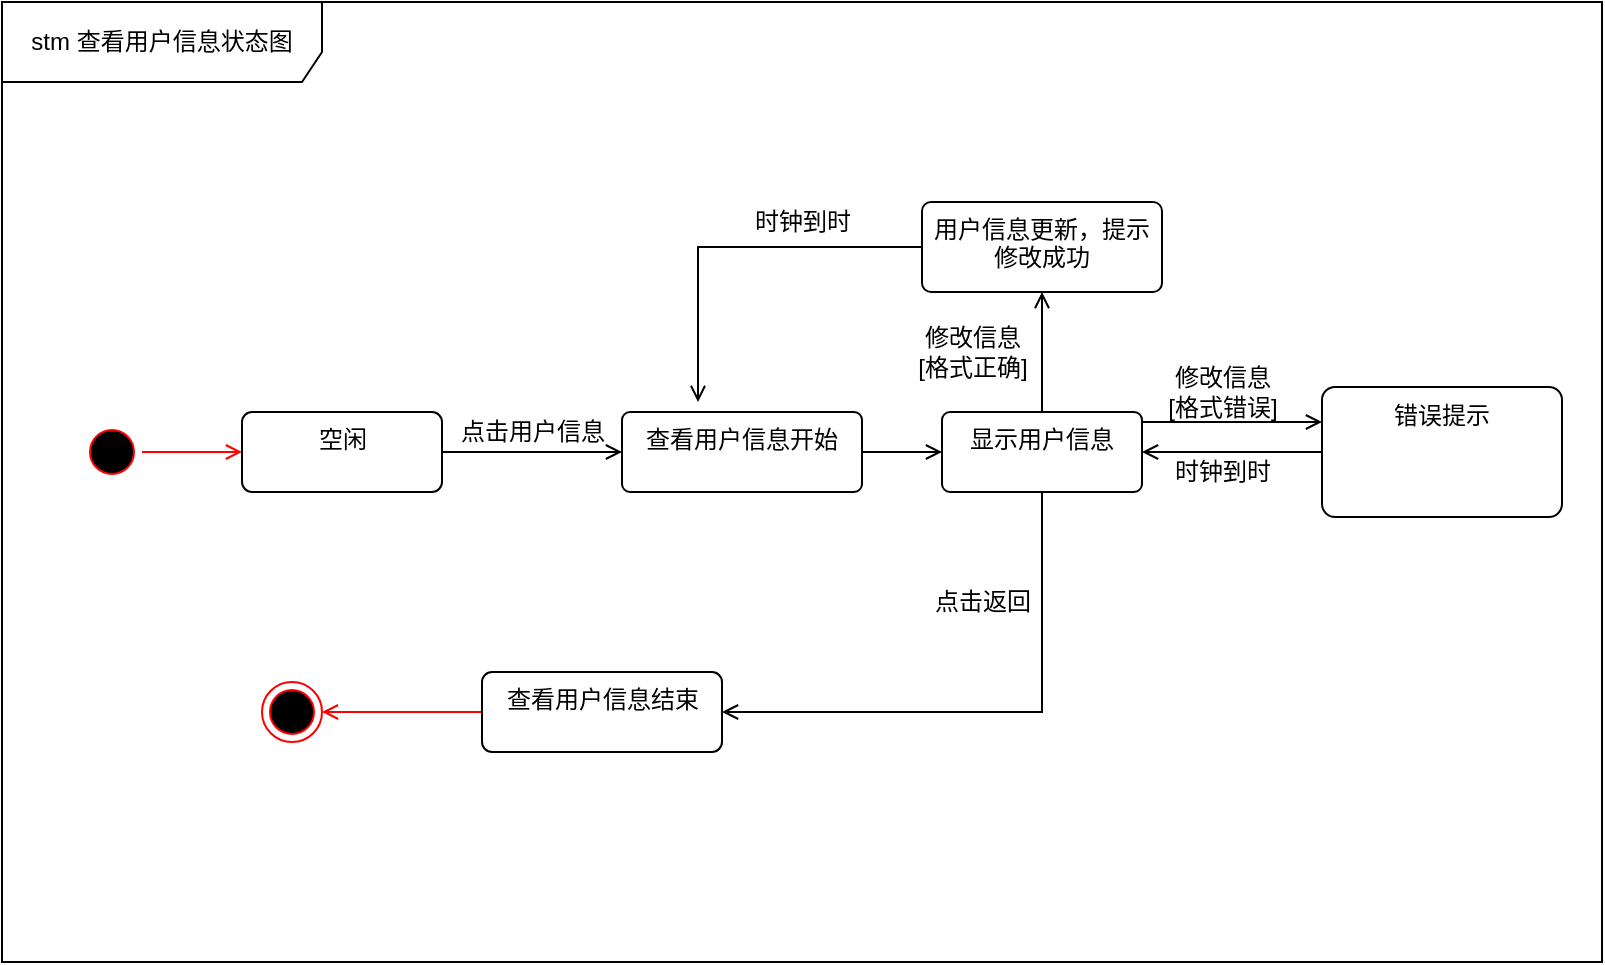 <mxfile version="14.6.6" type="github" pages="3">
  <diagram id="R78xaqouT0fXK327TKrT" name="7.4.4 查看用户信息状态图">
    <mxGraphModel dx="1037" dy="532" grid="1" gridSize="10" guides="1" tooltips="1" connect="1" arrows="1" fold="1" page="1" pageScale="1" pageWidth="850" pageHeight="1100" math="0" shadow="0">
      <root>
        <mxCell id="0" />
        <mxCell id="1" parent="0" />
        <mxCell id="JF_MuRx8x4yZo3toYtdr-5" value="stm 查看用户信息状态图" style="shape=umlFrame;whiteSpace=wrap;html=1;width=160;height=40;" vertex="1" parent="1">
          <mxGeometry x="40" y="40" width="800" height="480" as="geometry" />
        </mxCell>
        <mxCell id="JF_MuRx8x4yZo3toYtdr-14" value="" style="edgeStyle=orthogonalEdgeStyle;rounded=0;orthogonalLoop=1;jettySize=auto;html=1;endArrow=open;endFill=0;strokeColor=#FF0000;" edge="1" parent="1" source="JF_MuRx8x4yZo3toYtdr-6">
          <mxGeometry relative="1" as="geometry">
            <mxPoint x="160" y="265" as="targetPoint" />
          </mxGeometry>
        </mxCell>
        <mxCell id="JF_MuRx8x4yZo3toYtdr-6" value="" style="ellipse;html=1;shape=startState;fillColor=#000000;strokeColor=#ff0000;" vertex="1" parent="1">
          <mxGeometry x="80" y="250" width="30" height="30" as="geometry" />
        </mxCell>
        <mxCell id="JF_MuRx8x4yZo3toYtdr-28" value="" style="edgeStyle=orthogonalEdgeStyle;rounded=0;orthogonalLoop=1;jettySize=auto;html=1;endArrow=open;endFill=0;" edge="1" parent="1" source="JF_MuRx8x4yZo3toYtdr-24" target="JF_MuRx8x4yZo3toYtdr-27">
          <mxGeometry relative="1" as="geometry" />
        </mxCell>
        <mxCell id="JF_MuRx8x4yZo3toYtdr-24" value="空闲" style="html=1;align=center;verticalAlign=top;rounded=1;absoluteArcSize=1;arcSize=10;dashed=0;" vertex="1" parent="1">
          <mxGeometry x="160" y="245" width="100" height="40" as="geometry" />
        </mxCell>
        <mxCell id="JF_MuRx8x4yZo3toYtdr-32" value="" style="edgeStyle=orthogonalEdgeStyle;rounded=0;orthogonalLoop=1;jettySize=auto;html=1;endArrow=open;endFill=0;strokeColor=#000000;" edge="1" parent="1" source="JF_MuRx8x4yZo3toYtdr-27" target="JF_MuRx8x4yZo3toYtdr-31">
          <mxGeometry relative="1" as="geometry" />
        </mxCell>
        <mxCell id="JF_MuRx8x4yZo3toYtdr-27" value="查看用户信息开始" style="rounded=1;whiteSpace=wrap;html=1;dashed=0;verticalAlign=top;arcSize=10;" vertex="1" parent="1">
          <mxGeometry x="350" y="245" width="120" height="40" as="geometry" />
        </mxCell>
        <mxCell id="JF_MuRx8x4yZo3toYtdr-29" value="点击用户信息" style="text;html=1;resizable=0;autosize=1;align=center;verticalAlign=middle;points=[];fillColor=none;strokeColor=none;rounded=0;" vertex="1" parent="1">
          <mxGeometry x="260" y="245" width="90" height="20" as="geometry" />
        </mxCell>
        <mxCell id="JF_MuRx8x4yZo3toYtdr-42" style="edgeStyle=orthogonalEdgeStyle;rounded=0;orthogonalLoop=1;jettySize=auto;html=1;entryX=1;entryY=0.5;entryDx=0;entryDy=0;endArrow=open;endFill=0;strokeColor=#000000;" edge="1" parent="1" source="JF_MuRx8x4yZo3toYtdr-31" target="JF_MuRx8x4yZo3toYtdr-57">
          <mxGeometry relative="1" as="geometry">
            <Array as="points">
              <mxPoint x="560" y="395" />
            </Array>
          </mxGeometry>
        </mxCell>
        <mxCell id="JF_MuRx8x4yZo3toYtdr-45" value="" style="edgeStyle=orthogonalEdgeStyle;rounded=0;orthogonalLoop=1;jettySize=auto;html=1;endArrow=open;endFill=0;strokeColor=#000000;" edge="1" parent="1" source="JF_MuRx8x4yZo3toYtdr-31" target="JF_MuRx8x4yZo3toYtdr-44">
          <mxGeometry relative="1" as="geometry">
            <Array as="points">
              <mxPoint x="680" y="250" />
              <mxPoint x="680" y="250" />
            </Array>
          </mxGeometry>
        </mxCell>
        <mxCell id="JF_MuRx8x4yZo3toYtdr-50" value="" style="edgeStyle=orthogonalEdgeStyle;rounded=0;orthogonalLoop=1;jettySize=auto;html=1;endArrow=open;endFill=0;strokeColor=#000000;" edge="1" parent="1" source="JF_MuRx8x4yZo3toYtdr-31" target="JF_MuRx8x4yZo3toYtdr-49">
          <mxGeometry relative="1" as="geometry" />
        </mxCell>
        <mxCell id="JF_MuRx8x4yZo3toYtdr-31" value="显示用户信息" style="rounded=1;whiteSpace=wrap;html=1;dashed=0;verticalAlign=top;arcSize=10;" vertex="1" parent="1">
          <mxGeometry x="510" y="245" width="100" height="40" as="geometry" />
        </mxCell>
        <mxCell id="JF_MuRx8x4yZo3toYtdr-43" value="点击返回" style="text;html=1;resizable=0;autosize=1;align=center;verticalAlign=middle;points=[];fillColor=none;strokeColor=none;rounded=0;" vertex="1" parent="1">
          <mxGeometry x="500" y="330" width="60" height="20" as="geometry" />
        </mxCell>
        <mxCell id="JF_MuRx8x4yZo3toYtdr-62" style="edgeStyle=orthogonalEdgeStyle;rounded=0;orthogonalLoop=1;jettySize=auto;html=1;endArrow=open;endFill=0;" edge="1" parent="1" source="JF_MuRx8x4yZo3toYtdr-44" target="JF_MuRx8x4yZo3toYtdr-31">
          <mxGeometry relative="1" as="geometry" />
        </mxCell>
        <mxCell id="JF_MuRx8x4yZo3toYtdr-44" value="错误提示" style="rounded=1;whiteSpace=wrap;html=1;dashed=0;verticalAlign=top;arcSize=10;" vertex="1" parent="1">
          <mxGeometry x="700" y="232.5" width="120" height="65" as="geometry" />
        </mxCell>
        <mxCell id="JF_MuRx8x4yZo3toYtdr-46" value="修改信息&lt;br&gt;[格式错误]" style="text;html=1;resizable=0;autosize=1;align=center;verticalAlign=middle;points=[];fillColor=none;strokeColor=none;rounded=0;" vertex="1" parent="1">
          <mxGeometry x="615" y="220" width="70" height="30" as="geometry" />
        </mxCell>
        <mxCell id="JF_MuRx8x4yZo3toYtdr-48" value="时钟到时" style="text;html=1;resizable=0;autosize=1;align=center;verticalAlign=middle;points=[];fillColor=none;strokeColor=none;rounded=0;" vertex="1" parent="1">
          <mxGeometry x="620" y="265" width="60" height="20" as="geometry" />
        </mxCell>
        <mxCell id="JF_MuRx8x4yZo3toYtdr-54" style="edgeStyle=orthogonalEdgeStyle;rounded=0;orthogonalLoop=1;jettySize=auto;html=1;endArrow=open;endFill=0;strokeColor=#000000;exitX=0;exitY=0.5;exitDx=0;exitDy=0;" edge="1" parent="1" source="JF_MuRx8x4yZo3toYtdr-49">
          <mxGeometry relative="1" as="geometry">
            <mxPoint x="388" y="240" as="targetPoint" />
            <Array as="points">
              <mxPoint x="388" y="163" />
            </Array>
          </mxGeometry>
        </mxCell>
        <mxCell id="JF_MuRx8x4yZo3toYtdr-49" value="用户信息更新，提示修改成功" style="rounded=1;whiteSpace=wrap;html=1;dashed=0;verticalAlign=top;arcSize=10;" vertex="1" parent="1">
          <mxGeometry x="500" y="140" width="120" height="45" as="geometry" />
        </mxCell>
        <mxCell id="JF_MuRx8x4yZo3toYtdr-51" value="修改信息&lt;br&gt;[格式正确]" style="text;html=1;resizable=0;autosize=1;align=center;verticalAlign=middle;points=[];fillColor=none;strokeColor=none;rounded=0;" vertex="1" parent="1">
          <mxGeometry x="490" y="200" width="70" height="30" as="geometry" />
        </mxCell>
        <mxCell id="JF_MuRx8x4yZo3toYtdr-55" value="时钟到时" style="text;html=1;resizable=0;autosize=1;align=center;verticalAlign=middle;points=[];fillColor=none;strokeColor=none;rounded=0;" vertex="1" parent="1">
          <mxGeometry x="410" y="140" width="60" height="20" as="geometry" />
        </mxCell>
        <mxCell id="JF_MuRx8x4yZo3toYtdr-56" value="" style="ellipse;html=1;shape=endState;fillColor=#000000;strokeColor=#ff0000;" vertex="1" parent="1">
          <mxGeometry x="170" y="380" width="30" height="30" as="geometry" />
        </mxCell>
        <mxCell id="JF_MuRx8x4yZo3toYtdr-58" value="" style="edgeStyle=orthogonalEdgeStyle;rounded=0;orthogonalLoop=1;jettySize=auto;html=1;endArrow=open;endFill=0;strokeColor=#FF0000;" edge="1" parent="1" source="JF_MuRx8x4yZo3toYtdr-57" target="JF_MuRx8x4yZo3toYtdr-56">
          <mxGeometry relative="1" as="geometry" />
        </mxCell>
        <mxCell id="JF_MuRx8x4yZo3toYtdr-57" value="查看用户信息结束" style="html=1;align=center;verticalAlign=top;rounded=1;absoluteArcSize=1;arcSize=10;dashed=0;" vertex="1" parent="1">
          <mxGeometry x="280" y="375" width="120" height="40" as="geometry" />
        </mxCell>
      </root>
    </mxGraphModel>
  </diagram>
  <diagram id="cQp6Rxe3EmaTujAg6KYK" name="7.5.4 创建课程状态图">
    <mxGraphModel dx="1037" dy="532" grid="1" gridSize="10" guides="1" tooltips="1" connect="1" arrows="1" fold="1" page="1" pageScale="1" pageWidth="850" pageHeight="1100" math="0" shadow="0">
      <root>
        <mxCell id="PjIbphXWAcYPcqoNooAm-0" />
        <mxCell id="PjIbphXWAcYPcqoNooAm-1" parent="PjIbphXWAcYPcqoNooAm-0" />
      </root>
    </mxGraphModel>
  </diagram>
  <diagram id="32CVirhiUENbnsEZaFPC" name="7.6.4 管理课程状态图">
    <mxGraphModel dx="1037" dy="532" grid="1" gridSize="10" guides="1" tooltips="1" connect="1" arrows="1" fold="1" page="1" pageScale="1" pageWidth="850" pageHeight="1100" math="0" shadow="0">
      <root>
        <mxCell id="AyHcBvlUNfm0NTus6usM-0" />
        <mxCell id="AyHcBvlUNfm0NTus6usM-1" parent="AyHcBvlUNfm0NTus6usM-0" />
      </root>
    </mxGraphModel>
  </diagram>
</mxfile>
